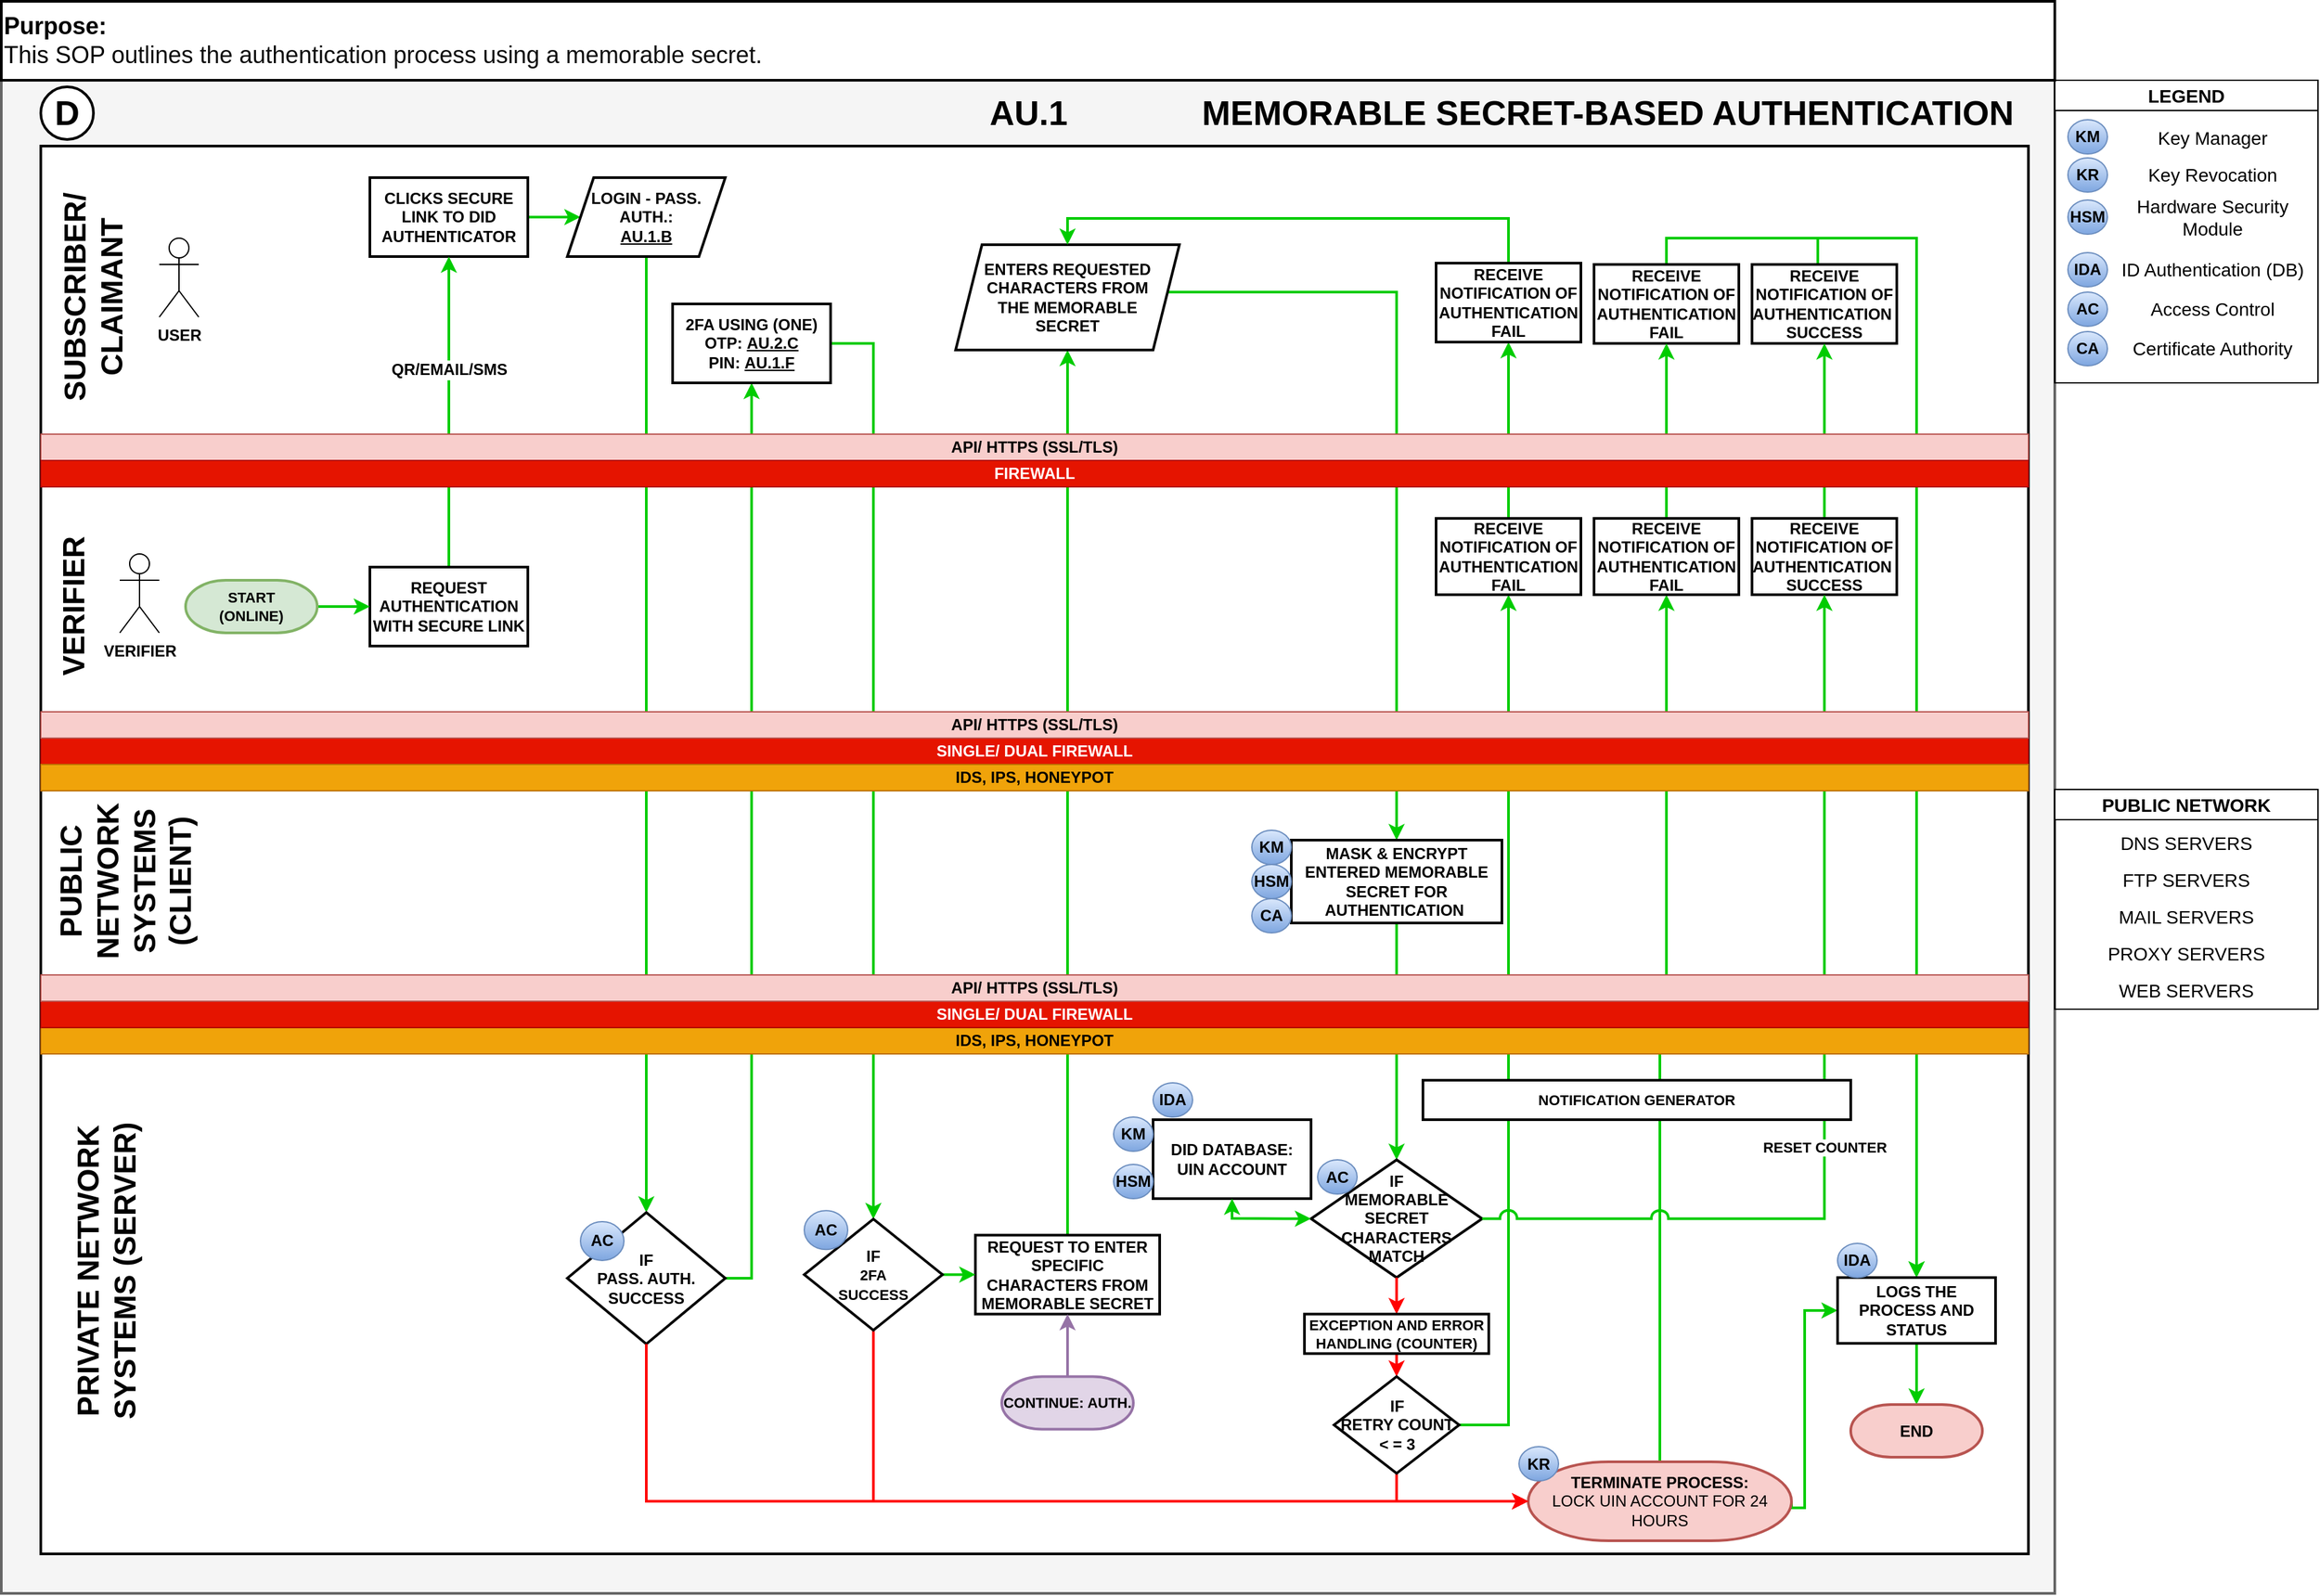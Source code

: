 <mxfile version="24.1.0" type="device">
  <diagram id="O3whct_VJJggGx5-_gyD" name="Page-1">
    <mxGraphModel dx="1050" dy="629" grid="1" gridSize="10" guides="1" tooltips="1" connect="1" arrows="1" fold="1" page="1" pageScale="1" pageWidth="1920" pageHeight="1200" math="0" shadow="0">
      <root>
        <mxCell id="0" />
        <mxCell id="1" parent="0" />
        <mxCell id="OmM2H6elxfBLkE8hMlgf-1" value="" style="rounded=0;whiteSpace=wrap;html=1;fontSize=22;fillColor=#f5f5f5;fontColor=#333333;strokeColor=#666666;direction=east;strokeWidth=2;fontStyle=1" parent="1" vertex="1">
          <mxGeometry x="40" y="1260" width="1560" height="1150" as="geometry" />
        </mxCell>
        <mxCell id="qOvFPBxeKhXxBSsT5dUF-1" value="" style="rounded=0;whiteSpace=wrap;html=1;strokeWidth=2;fontStyle=1" parent="1" vertex="1">
          <mxGeometry x="70" y="1780" width="1510" height="190" as="geometry" />
        </mxCell>
        <mxCell id="OmM2H6elxfBLkE8hMlgf-2" value="" style="rounded=0;whiteSpace=wrap;html=1;strokeWidth=2;fontStyle=1" parent="1" vertex="1">
          <mxGeometry x="70" y="1970" width="1510" height="410" as="geometry" />
        </mxCell>
        <mxCell id="OmM2H6elxfBLkE8hMlgf-3" value="" style="rounded=0;whiteSpace=wrap;html=1;strokeWidth=2;fontStyle=1" parent="1" vertex="1">
          <mxGeometry x="70" y="1550" width="1510" height="230" as="geometry" />
        </mxCell>
        <mxCell id="OmM2H6elxfBLkE8hMlgf-4" value="" style="rounded=0;whiteSpace=wrap;html=1;strokeWidth=2;fontStyle=1" parent="1" vertex="1">
          <mxGeometry x="70" y="1310" width="1510" height="240" as="geometry" />
        </mxCell>
        <mxCell id="OmM2H6elxfBLkE8hMlgf-5" value="" style="edgeStyle=orthogonalEdgeStyle;rounded=0;orthogonalLoop=1;jettySize=auto;html=1;exitX=1;exitY=0.5;exitDx=0;exitDy=0;strokeColor=#00CC00;strokeWidth=2;fontStyle=1;fontSize=11;" parent="1" source="OmM2H6elxfBLkE8hMlgf-6" target="OmM2H6elxfBLkE8hMlgf-10" edge="1">
          <mxGeometry relative="1" as="geometry" />
        </mxCell>
        <mxCell id="OmM2H6elxfBLkE8hMlgf-6" value="CLICKS SECURE LINK TO DID AUTHENTICATOR" style="rounded=0;whiteSpace=wrap;html=1;fontStyle=1;strokeWidth=2;" parent="1" vertex="1">
          <mxGeometry x="320" y="1334" width="120" height="60" as="geometry" />
        </mxCell>
        <mxCell id="OmM2H6elxfBLkE8hMlgf-7" style="edgeStyle=orthogonalEdgeStyle;rounded=0;orthogonalLoop=1;jettySize=auto;html=1;exitX=0.5;exitY=0;exitDx=0;exitDy=0;entryX=0.5;entryY=1;entryDx=0;entryDy=0;strokeColor=#00CC00;strokeWidth=2;fontStyle=1" parent="1" source="OmM2H6elxfBLkE8hMlgf-8" target="OmM2H6elxfBLkE8hMlgf-6" edge="1">
          <mxGeometry relative="1" as="geometry" />
        </mxCell>
        <mxCell id="jJmIBzkaPedCc_jO9P5h-1" value="&lt;b style=&quot;font-size: 12px;&quot;&gt;QR/EMAIL/SMS&lt;/b&gt;" style="edgeLabel;html=1;align=center;verticalAlign=middle;resizable=0;points=[];fontSize=12;" parent="OmM2H6elxfBLkE8hMlgf-7" vertex="1" connectable="0">
          <mxGeometry x="0.178" y="3" relative="1" as="geometry">
            <mxPoint x="3" y="-11" as="offset" />
          </mxGeometry>
        </mxCell>
        <mxCell id="OmM2H6elxfBLkE8hMlgf-8" value="REQUEST AUTHENTICATION WITH SECURE LINK" style="rounded=0;whiteSpace=wrap;html=1;fontStyle=1;strokeWidth=2;" parent="1" vertex="1">
          <mxGeometry x="320" y="1630" width="120" height="60" as="geometry" />
        </mxCell>
        <mxCell id="O60RnO_7-QXSXZ2DlLP7-1" style="edgeStyle=orthogonalEdgeStyle;rounded=0;orthogonalLoop=1;jettySize=auto;html=1;exitX=0.5;exitY=1;exitDx=0;exitDy=0;strokeColor=#00CC00;strokeWidth=2;fontStyle=1;" parent="1" source="OmM2H6elxfBLkE8hMlgf-10" target="OmM2H6elxfBLkE8hMlgf-19" edge="1">
          <mxGeometry relative="1" as="geometry" />
        </mxCell>
        <mxCell id="OmM2H6elxfBLkE8hMlgf-10" value="LOGIN - PASS. AUTH.:&lt;br style=&quot;border-color: var(--border-color); font-size: 12px;&quot;&gt;&lt;u style=&quot;border-color: var(--border-color); font-size: 12px;&quot;&gt;AU.1.B&lt;/u&gt;" style="rounded=0;whiteSpace=wrap;html=1;fontStyle=1;strokeWidth=2;shape=parallelogram;perimeter=parallelogramPerimeter;fixedSize=1;fontSize=12;" parent="1" vertex="1">
          <mxGeometry x="470" y="1334" width="120" height="60" as="geometry" />
        </mxCell>
        <mxCell id="OmM2H6elxfBLkE8hMlgf-61" value="" style="edgeStyle=orthogonalEdgeStyle;rounded=0;orthogonalLoop=1;jettySize=auto;html=1;strokeColor=#00CC00;strokeWidth=2;fontStyle=1;entryX=0.5;entryY=1;entryDx=0;entryDy=0;exitX=1;exitY=0.5;exitDx=0;exitDy=0;" parent="1" source="OmM2H6elxfBLkE8hMlgf-19" target="O60RnO_7-QXSXZ2DlLP7-2" edge="1">
          <mxGeometry relative="1" as="geometry" />
        </mxCell>
        <mxCell id="OmM2H6elxfBLkE8hMlgf-19" value="IF &lt;br&gt;PASS. AUTH. SUCCESS" style="rounded=0;whiteSpace=wrap;html=1;fontStyle=1;strokeWidth=2;shape=rhombus;perimeter=rhombusPerimeter;" parent="1" vertex="1">
          <mxGeometry x="470" y="2120.5" width="120" height="100" as="geometry" />
        </mxCell>
        <mxCell id="OmM2H6elxfBLkE8hMlgf-20" style="edgeStyle=orthogonalEdgeStyle;rounded=0;orthogonalLoop=1;jettySize=auto;html=1;exitX=0.5;exitY=0;exitDx=0;exitDy=0;strokeColor=#00CC00;strokeWidth=2;fontStyle=1;" parent="1" source="OmM2H6elxfBLkE8hMlgf-21" target="OmM2H6elxfBLkE8hMlgf-53" edge="1">
          <mxGeometry relative="1" as="geometry">
            <mxPoint x="1590" y="1870" as="targetPoint" />
            <Array as="points">
              <mxPoint x="1420" y="1400" />
              <mxPoint x="1420" y="1380" />
              <mxPoint x="1495" y="1380" />
            </Array>
          </mxGeometry>
        </mxCell>
        <mxCell id="OmM2H6elxfBLkE8hMlgf-21" value="RECEIVE NOTIFICATION OF AUTHENTICATION&amp;nbsp;&lt;br&gt;SUCCESS" style="rounded=0;whiteSpace=wrap;html=1;fontStyle=1;strokeWidth=2;" parent="1" vertex="1">
          <mxGeometry x="1370" y="1400" width="110" height="60" as="geometry" />
        </mxCell>
        <mxCell id="OmM2H6elxfBLkE8hMlgf-24" value="MEMORABLE SECRET-BASED AUTHENTICATION" style="text;html=1;align=center;verticalAlign=middle;resizable=0;points=[];autosize=1;strokeColor=none;fillColor=none;fontStyle=1;strokeWidth=2;fontSize=26;" parent="1" vertex="1">
          <mxGeometry x="940" y="1265" width="640" height="40" as="geometry" />
        </mxCell>
        <mxCell id="OmM2H6elxfBLkE8hMlgf-25" value="AU.1" style="text;html=1;align=center;verticalAlign=middle;resizable=0;points=[];autosize=1;strokeColor=none;fillColor=none;fontStyle=1;strokeWidth=2;fontSize=26;" parent="1" vertex="1">
          <mxGeometry x="780" y="1265" width="80" height="40" as="geometry" />
        </mxCell>
        <mxCell id="OmM2H6elxfBLkE8hMlgf-26" value="D" style="ellipse;whiteSpace=wrap;html=1;aspect=fixed;strokeWidth=2;fontStyle=1;fontSize=26;" parent="1" vertex="1">
          <mxGeometry x="70" y="1265" width="40" height="40" as="geometry" />
        </mxCell>
        <mxCell id="OmM2H6elxfBLkE8hMlgf-27" value="SUBSCRIBER/ &lt;br style=&quot;font-size: 23px;&quot;&gt;CLAIMANT" style="text;html=1;align=center;verticalAlign=middle;resizable=0;points=[];autosize=1;strokeColor=none;fillColor=none;fontStyle=1;fontSize=23;strokeWidth=2;horizontal=0;" parent="1" vertex="1">
          <mxGeometry x="70" y="1340" width="80" height="170" as="geometry" />
        </mxCell>
        <mxCell id="OmM2H6elxfBLkE8hMlgf-28" value="VERIFIER" style="text;html=1;align=center;verticalAlign=middle;resizable=0;points=[];autosize=1;strokeColor=none;fillColor=none;fontStyle=1;fontSize=23;strokeWidth=2;horizontal=0;" parent="1" vertex="1">
          <mxGeometry x="70" y="1600" width="50" height="120" as="geometry" />
        </mxCell>
        <mxCell id="OmM2H6elxfBLkE8hMlgf-30" value="" style="edgeStyle=orthogonalEdgeStyle;rounded=0;orthogonalLoop=1;jettySize=auto;html=1;strokeColor=#00CC00;strokeWidth=2;fontStyle=1;" parent="1" source="OmM2H6elxfBLkE8hMlgf-31" target="OmM2H6elxfBLkE8hMlgf-8" edge="1">
          <mxGeometry relative="1" as="geometry" />
        </mxCell>
        <mxCell id="OmM2H6elxfBLkE8hMlgf-31" value="&lt;b style=&quot;font-size: 11px;&quot;&gt;START&lt;br&gt;(ONLINE)&lt;br&gt;&lt;/b&gt;" style="strokeWidth=2;html=1;shape=mxgraph.flowchart.terminator;whiteSpace=wrap;fillColor=#d5e8d4;strokeColor=#82b366;fontSize=11;" parent="1" vertex="1">
          <mxGeometry x="180" y="1640" width="100" height="40" as="geometry" />
        </mxCell>
        <mxCell id="OmM2H6elxfBLkE8hMlgf-45" value="AC" style="ellipse;whiteSpace=wrap;html=1;fillColor=#dae8fc;strokeColor=#6c8ebf;gradientColor=#7ea6e0;fontStyle=1" parent="1" vertex="1">
          <mxGeometry x="480" y="2127.5" width="33" height="29.5" as="geometry" />
        </mxCell>
        <mxCell id="OmM2H6elxfBLkE8hMlgf-73" style="edgeStyle=orthogonalEdgeStyle;rounded=0;orthogonalLoop=1;jettySize=auto;html=1;exitX=1;exitY=0.5;exitDx=0;exitDy=0;exitPerimeter=0;entryX=0;entryY=0.5;entryDx=0;entryDy=0;entryPerimeter=0;fontSize=11;fillColor=default;fontStyle=1;strokeWidth=2;strokeColor=#00CC00;" parent="1" source="OmM2H6elxfBLkE8hMlgf-49" target="OmM2H6elxfBLkE8hMlgf-53" edge="1">
          <mxGeometry relative="1" as="geometry">
            <Array as="points">
              <mxPoint x="1400" y="2345" />
              <mxPoint x="1410" y="2345" />
              <mxPoint x="1410" y="2195" />
            </Array>
          </mxGeometry>
        </mxCell>
        <mxCell id="qOvFPBxeKhXxBSsT5dUF-39" style="edgeStyle=orthogonalEdgeStyle;rounded=0;orthogonalLoop=1;jettySize=auto;html=1;exitX=0.5;exitY=0;exitDx=0;exitDy=0;exitPerimeter=0;strokeColor=#00CC00;strokeWidth=2;fontStyle=1;" parent="1" source="OmM2H6elxfBLkE8hMlgf-49" target="qOvFPBxeKhXxBSsT5dUF-30" edge="1">
          <mxGeometry relative="1" as="geometry" />
        </mxCell>
        <mxCell id="OmM2H6elxfBLkE8hMlgf-49" value="&lt;span style=&quot;border-color: var(--border-color);&quot;&gt;&lt;b&gt;TERMINATE PROCESS:&lt;br&gt;&lt;/b&gt;LOCK UIN ACCOUNT FOR 24 HOURS&lt;br&gt;&lt;/span&gt;" style="strokeWidth=2;html=1;shape=mxgraph.flowchart.terminator;whiteSpace=wrap;fillColor=#f8cecc;strokeColor=#b85450;" parent="1" vertex="1">
          <mxGeometry x="1200" y="2310" width="200" height="60" as="geometry" />
        </mxCell>
        <mxCell id="OmM2H6elxfBLkE8hMlgf-50" style="edgeStyle=orthogonalEdgeStyle;rounded=0;orthogonalLoop=1;jettySize=auto;html=1;exitX=0.5;exitY=0;exitDx=0;exitDy=0;strokeColor=#00CC00;strokeWidth=2;fontStyle=1;entryX=0.5;entryY=0;entryDx=0;entryDy=0;entryPerimeter=0;" parent="1" source="OmM2H6elxfBLkE8hMlgf-51" target="OmM2H6elxfBLkE8hMlgf-53" edge="1">
          <mxGeometry relative="1" as="geometry">
            <mxPoint x="1590" y="1870" as="targetPoint" />
          </mxGeometry>
        </mxCell>
        <mxCell id="OmM2H6elxfBLkE8hMlgf-51" value="RECEIVE NOTIFICATION OF AUTHENTICATION FAIL" style="rounded=0;whiteSpace=wrap;html=1;fontStyle=1;strokeWidth=2;" parent="1" vertex="1">
          <mxGeometry x="1250" y="1400" width="110" height="60" as="geometry" />
        </mxCell>
        <mxCell id="OmM2H6elxfBLkE8hMlgf-52" value="" style="edgeStyle=orthogonalEdgeStyle;rounded=0;orthogonalLoop=1;jettySize=auto;html=1;strokeColor=#00CC00;fontStyle=1;strokeWidth=2;" parent="1" source="OmM2H6elxfBLkE8hMlgf-53" target="OmM2H6elxfBLkE8hMlgf-54" edge="1">
          <mxGeometry relative="1" as="geometry" />
        </mxCell>
        <mxCell id="OmM2H6elxfBLkE8hMlgf-53" value="LOGS THE PROCESS AND STATUS" style="rounded=0;whiteSpace=wrap;html=1;fontStyle=1;strokeWidth=2;" parent="1" vertex="1">
          <mxGeometry x="1435" y="2170" width="120" height="50" as="geometry" />
        </mxCell>
        <mxCell id="OmM2H6elxfBLkE8hMlgf-54" value="&lt;b&gt;END&lt;/b&gt;" style="strokeWidth=2;html=1;shape=mxgraph.flowchart.terminator;whiteSpace=wrap;fillColor=#f8cecc;strokeColor=#b85450;" parent="1" vertex="1">
          <mxGeometry x="1445" y="2266.5" width="100" height="40" as="geometry" />
        </mxCell>
        <mxCell id="OmM2H6elxfBLkE8hMlgf-55" value="IDA" style="ellipse;whiteSpace=wrap;html=1;fillColor=#dae8fc;strokeColor=#6c8ebf;gradientColor=#7ea6e0;fontStyle=1" parent="1" vertex="1">
          <mxGeometry x="1435" y="2144" width="30" height="26" as="geometry" />
        </mxCell>
        <mxCell id="OmM2H6elxfBLkE8hMlgf-59" value="KR" style="ellipse;whiteSpace=wrap;html=1;fillColor=#dae8fc;strokeColor=#6c8ebf;gradientColor=#7ea6e0;fontStyle=1" parent="1" vertex="1">
          <mxGeometry x="1193" y="2298.5" width="30" height="26" as="geometry" />
        </mxCell>
        <mxCell id="OmM2H6elxfBLkE8hMlgf-63" style="edgeStyle=orthogonalEdgeStyle;rounded=0;orthogonalLoop=1;jettySize=auto;html=1;exitX=0.5;exitY=0;exitDx=0;exitDy=0;entryX=0.5;entryY=1;entryDx=0;entryDy=0;strokeColor=#00CC00;strokeWidth=2;fontStyle=1;" parent="1" source="OmM2H6elxfBLkE8hMlgf-60" target="OmM2H6elxfBLkE8hMlgf-62" edge="1">
          <mxGeometry relative="1" as="geometry" />
        </mxCell>
        <mxCell id="OmM2H6elxfBLkE8hMlgf-60" value="REQUEST TO ENTER SPECIFIC CHARACTERS FROM MEMORABLE SECRET" style="rounded=0;whiteSpace=wrap;html=1;fontStyle=1;strokeWidth=2;" parent="1" vertex="1">
          <mxGeometry x="780" y="2137.75" width="140" height="60" as="geometry" />
        </mxCell>
        <mxCell id="OmM2H6elxfBLkE8hMlgf-66" style="edgeStyle=orthogonalEdgeStyle;rounded=0;orthogonalLoop=1;jettySize=auto;html=1;exitX=1;exitY=0.5;exitDx=0;exitDy=0;strokeColor=#00CC00;strokeWidth=2;fontStyle=1;" parent="1" source="OmM2H6elxfBLkE8hMlgf-62" target="OmM2H6elxfBLkE8hMlgf-65" edge="1">
          <mxGeometry relative="1" as="geometry">
            <Array as="points">
              <mxPoint x="1100" y="1421" />
            </Array>
          </mxGeometry>
        </mxCell>
        <mxCell id="OmM2H6elxfBLkE8hMlgf-62" value="ENTERS REQUESTED CHARACTERS FROM &lt;br&gt;THE MEMORABLE &lt;br&gt;SECRET" style="rounded=0;whiteSpace=wrap;html=1;fontStyle=1;strokeWidth=2;shape=parallelogram;perimeter=parallelogramPerimeter;fixedSize=1;" parent="1" vertex="1">
          <mxGeometry x="765" y="1385" width="170" height="80" as="geometry" />
        </mxCell>
        <mxCell id="OmM2H6elxfBLkE8hMlgf-69" style="edgeStyle=orthogonalEdgeStyle;rounded=0;orthogonalLoop=1;jettySize=auto;html=1;exitX=0.5;exitY=1;exitDx=0;exitDy=0;entryX=0.5;entryY=0;entryDx=0;entryDy=0;strokeColor=#00CC00;strokeWidth=2;fontStyle=1;" parent="1" source="OmM2H6elxfBLkE8hMlgf-65" target="OmM2H6elxfBLkE8hMlgf-67" edge="1">
          <mxGeometry relative="1" as="geometry" />
        </mxCell>
        <mxCell id="OmM2H6elxfBLkE8hMlgf-71" style="edgeStyle=orthogonalEdgeStyle;rounded=0;orthogonalLoop=1;jettySize=auto;html=1;exitX=0.5;exitY=0;exitDx=0;exitDy=0;entryX=0.5;entryY=1;entryDx=0;entryDy=0;strokeColor=#00CC00;strokeWidth=2;fontStyle=1;" parent="1" source="qOvFPBxeKhXxBSsT5dUF-32" target="OmM2H6elxfBLkE8hMlgf-21" edge="1">
          <mxGeometry relative="1" as="geometry">
            <Array as="points" />
          </mxGeometry>
        </mxCell>
        <mxCell id="OmM2H6elxfBLkE8hMlgf-72" style="edgeStyle=orthogonalEdgeStyle;rounded=0;orthogonalLoop=1;jettySize=auto;html=1;exitX=0.5;exitY=0;exitDx=0;exitDy=0;entryX=0.5;entryY=1;entryDx=0;entryDy=0;strokeColor=#00CC00;strokeWidth=2;fontStyle=1;" parent="1" source="qOvFPBxeKhXxBSsT5dUF-30" target="OmM2H6elxfBLkE8hMlgf-51" edge="1">
          <mxGeometry relative="1" as="geometry" />
        </mxCell>
        <mxCell id="qOvFPBxeKhXxBSsT5dUF-37" style="edgeStyle=orthogonalEdgeStyle;rounded=0;orthogonalLoop=1;jettySize=auto;html=1;exitX=0.5;exitY=1;exitDx=0;exitDy=0;entryX=0.5;entryY=0;entryDx=0;entryDy=0;strokeColor=#FF0000;strokeWidth=2;fontStyle=1;" parent="1" source="qOvFPBxeKhXxBSsT5dUF-35" target="qOvFPBxeKhXxBSsT5dUF-36" edge="1">
          <mxGeometry relative="1" as="geometry" />
        </mxCell>
        <mxCell id="OmM2H6elxfBLkE8hMlgf-67" value="IF&lt;br&gt;MEMORABLE SECRET CHARACTERS&lt;br&gt;MATCH" style="rounded=0;whiteSpace=wrap;html=1;fontStyle=1;strokeWidth=2;shape=rhombus;perimeter=rhombusPerimeter;" parent="1" vertex="1">
          <mxGeometry x="1035" y="2080.5" width="130" height="89.5" as="geometry" />
        </mxCell>
        <mxCell id="OmM2H6elxfBLkE8hMlgf-70" value="AC" style="ellipse;whiteSpace=wrap;html=1;fillColor=#dae8fc;strokeColor=#6c8ebf;gradientColor=#7ea6e0;fontStyle=1" parent="1" vertex="1">
          <mxGeometry x="1040" y="2080.5" width="30" height="26" as="geometry" />
        </mxCell>
        <mxCell id="qOvFPBxeKhXxBSsT5dUF-7" value="&lt;font style=&quot;font-size: 14px;&quot;&gt;PUBLIC NETWORK&lt;/font&gt;" style="swimlane;whiteSpace=wrap;html=1;" parent="1" vertex="1">
          <mxGeometry x="1600" y="1799" width="200" height="167" as="geometry" />
        </mxCell>
        <mxCell id="qOvFPBxeKhXxBSsT5dUF-8" value="DNS SERVERS" style="text;html=1;strokeColor=none;fillColor=none;align=center;verticalAlign=middle;whiteSpace=wrap;rounded=0;fontSize=14;" parent="qOvFPBxeKhXxBSsT5dUF-7" vertex="1">
          <mxGeometry y="27" width="200" height="28" as="geometry" />
        </mxCell>
        <mxCell id="qOvFPBxeKhXxBSsT5dUF-9" value="FTP SERVERS" style="text;html=1;strokeColor=none;fillColor=none;align=center;verticalAlign=middle;whiteSpace=wrap;rounded=0;fontSize=14;" parent="qOvFPBxeKhXxBSsT5dUF-7" vertex="1">
          <mxGeometry y="55" width="200" height="28" as="geometry" />
        </mxCell>
        <mxCell id="qOvFPBxeKhXxBSsT5dUF-10" value="MAIL SERVERS" style="text;html=1;strokeColor=none;fillColor=none;align=center;verticalAlign=middle;whiteSpace=wrap;rounded=0;fontSize=14;" parent="qOvFPBxeKhXxBSsT5dUF-7" vertex="1">
          <mxGeometry y="83" width="200" height="28" as="geometry" />
        </mxCell>
        <mxCell id="qOvFPBxeKhXxBSsT5dUF-11" value="PROXY SERVERS" style="text;html=1;strokeColor=none;fillColor=none;align=center;verticalAlign=middle;whiteSpace=wrap;rounded=0;fontSize=14;" parent="qOvFPBxeKhXxBSsT5dUF-7" vertex="1">
          <mxGeometry y="111" width="200" height="28" as="geometry" />
        </mxCell>
        <mxCell id="qOvFPBxeKhXxBSsT5dUF-12" value="WEB SERVERS" style="text;html=1;strokeColor=none;fillColor=none;align=center;verticalAlign=middle;whiteSpace=wrap;rounded=0;fontSize=14;" parent="qOvFPBxeKhXxBSsT5dUF-7" vertex="1">
          <mxGeometry y="139" width="200" height="28" as="geometry" />
        </mxCell>
        <mxCell id="qOvFPBxeKhXxBSsT5dUF-13" value="&lt;font style=&quot;font-size: 23px;&quot;&gt;PUBLIC &lt;br&gt;NETWORK&lt;br style=&quot;border-color: var(--border-color);&quot;&gt;SYSTEMS &lt;br&gt;(CLIENT)&lt;/font&gt;" style="text;html=1;align=center;verticalAlign=middle;resizable=0;points=[];autosize=1;strokeColor=none;fillColor=none;fontStyle=1;fontSize=21;strokeWidth=2;horizontal=0;" parent="1" vertex="1">
          <mxGeometry x="70" y="1804" width="130" height="130" as="geometry" />
        </mxCell>
        <mxCell id="qOvFPBxeKhXxBSsT5dUF-14" value="&lt;font style=&quot;font-size: 23px;&quot;&gt;PRIVATE NETWORK&lt;br style=&quot;border-color: var(--border-color);&quot;&gt;SYSTEMS (SERVER)&lt;/font&gt;" style="text;html=1;align=center;verticalAlign=middle;resizable=0;points=[];autosize=1;strokeColor=none;fillColor=none;fontStyle=1;fontSize=21;strokeWidth=2;horizontal=0;" parent="1" vertex="1">
          <mxGeometry x="80" y="2045.25" width="80" height="240" as="geometry" />
        </mxCell>
        <mxCell id="qOvFPBxeKhXxBSsT5dUF-22" style="edgeStyle=orthogonalEdgeStyle;rounded=0;orthogonalLoop=1;jettySize=auto;html=1;exitX=0.5;exitY=1;exitDx=0;exitDy=0;entryX=0;entryY=0.5;entryDx=0;entryDy=0;entryPerimeter=0;strokeColor=#FF0000;strokeWidth=2;fontStyle=1;" parent="1" source="OmM2H6elxfBLkE8hMlgf-19" target="OmM2H6elxfBLkE8hMlgf-49" edge="1">
          <mxGeometry relative="1" as="geometry">
            <Array as="points">
              <mxPoint x="530" y="2340" />
            </Array>
            <mxPoint x="587.5" y="2314.25" as="sourcePoint" />
          </mxGeometry>
        </mxCell>
        <mxCell id="qOvFPBxeKhXxBSsT5dUF-30" value="RECEIVE NOTIFICATION OF AUTHENTICATION FAIL" style="rounded=0;whiteSpace=wrap;html=1;fontStyle=1;strokeWidth=2;" parent="1" vertex="1">
          <mxGeometry x="1250" y="1593" width="110" height="58" as="geometry" />
        </mxCell>
        <mxCell id="qOvFPBxeKhXxBSsT5dUF-32" value="RECEIVE NOTIFICATION OF AUTHENTICATION&amp;nbsp;&lt;br&gt;SUCCESS" style="rounded=0;whiteSpace=wrap;html=1;fontStyle=1;strokeWidth=2;" parent="1" vertex="1">
          <mxGeometry x="1370" y="1593" width="110" height="58" as="geometry" />
        </mxCell>
        <mxCell id="qOvFPBxeKhXxBSsT5dUF-38" style="edgeStyle=orthogonalEdgeStyle;rounded=0;orthogonalLoop=1;jettySize=auto;html=1;exitX=0.5;exitY=1;exitDx=0;exitDy=0;entryX=0;entryY=0.5;entryDx=0;entryDy=0;entryPerimeter=0;strokeColor=#FF0000;strokeWidth=2;fontStyle=1;" parent="1" source="qOvFPBxeKhXxBSsT5dUF-36" target="OmM2H6elxfBLkE8hMlgf-49" edge="1">
          <mxGeometry relative="1" as="geometry">
            <mxPoint x="1214.37" y="2321.42" as="targetPoint" />
          </mxGeometry>
        </mxCell>
        <mxCell id="qOvFPBxeKhXxBSsT5dUF-43" style="edgeStyle=orthogonalEdgeStyle;rounded=0;orthogonalLoop=1;jettySize=auto;html=1;exitX=1;exitY=0.5;exitDx=0;exitDy=0;entryX=0.5;entryY=1;entryDx=0;entryDy=0;strokeColor=#00CC00;strokeWidth=2;fontStyle=1;" parent="1" source="qOvFPBxeKhXxBSsT5dUF-36" target="qOvFPBxeKhXxBSsT5dUF-40" edge="1">
          <mxGeometry relative="1" as="geometry" />
        </mxCell>
        <mxCell id="qOvFPBxeKhXxBSsT5dUF-36" value="IF &lt;br&gt;RETRY COUNT &lt;br&gt;&amp;lt; = 3" style="rounded=0;whiteSpace=wrap;html=1;fontStyle=1;strokeWidth=2;shape=rhombus;perimeter=rhombusPerimeter;" parent="1" vertex="1">
          <mxGeometry x="1052.5" y="2245.25" width="95" height="73.5" as="geometry" />
        </mxCell>
        <mxCell id="qOvFPBxeKhXxBSsT5dUF-44" style="edgeStyle=orthogonalEdgeStyle;rounded=0;orthogonalLoop=1;jettySize=auto;html=1;exitX=0.5;exitY=0;exitDx=0;exitDy=0;entryX=0.5;entryY=1;entryDx=0;entryDy=0;strokeColor=#00CC00;strokeWidth=2;fontStyle=1;" parent="1" source="qOvFPBxeKhXxBSsT5dUF-40" target="qOvFPBxeKhXxBSsT5dUF-42" edge="1">
          <mxGeometry relative="1" as="geometry" />
        </mxCell>
        <mxCell id="qOvFPBxeKhXxBSsT5dUF-40" value="RECEIVE NOTIFICATION OF AUTHENTICATION FAIL" style="rounded=0;whiteSpace=wrap;html=1;fontStyle=1;strokeWidth=2;" parent="1" vertex="1">
          <mxGeometry x="1130" y="1593" width="110" height="58" as="geometry" />
        </mxCell>
        <mxCell id="qOvFPBxeKhXxBSsT5dUF-45" style="edgeStyle=orthogonalEdgeStyle;rounded=0;orthogonalLoop=1;jettySize=auto;html=1;exitX=0.5;exitY=0;exitDx=0;exitDy=0;entryX=0.5;entryY=0;entryDx=0;entryDy=0;strokeColor=#00CC00;strokeWidth=2;fontStyle=1;" parent="1" source="qOvFPBxeKhXxBSsT5dUF-42" target="OmM2H6elxfBLkE8hMlgf-62" edge="1">
          <mxGeometry relative="1" as="geometry" />
        </mxCell>
        <mxCell id="qOvFPBxeKhXxBSsT5dUF-42" value="RECEIVE NOTIFICATION OF AUTHENTICATION FAIL" style="rounded=0;whiteSpace=wrap;html=1;fontStyle=1;strokeWidth=2;" parent="1" vertex="1">
          <mxGeometry x="1130" y="1399" width="110" height="60" as="geometry" />
        </mxCell>
        <mxCell id="2Rl6WGIzVl-MafBtlHYw-15" value="&lt;font style=&quot;font-size: 14px;&quot;&gt;LEGEND&lt;/font&gt;" style="swimlane;whiteSpace=wrap;html=1;" parent="1" vertex="1">
          <mxGeometry x="1600" y="1260" width="200" height="230" as="geometry" />
        </mxCell>
        <mxCell id="2Rl6WGIzVl-MafBtlHYw-16" value="KM" style="ellipse;whiteSpace=wrap;html=1;fillColor=#dae8fc;strokeColor=#6c8ebf;gradientColor=#7ea6e0;fontStyle=1" parent="2Rl6WGIzVl-MafBtlHYw-15" vertex="1">
          <mxGeometry x="10" y="30" width="30" height="26" as="geometry" />
        </mxCell>
        <mxCell id="2Rl6WGIzVl-MafBtlHYw-17" value="IDA" style="ellipse;whiteSpace=wrap;html=1;fillColor=#dae8fc;strokeColor=#6c8ebf;gradientColor=#7ea6e0;fontStyle=1" parent="2Rl6WGIzVl-MafBtlHYw-15" vertex="1">
          <mxGeometry x="10" y="131" width="30" height="26" as="geometry" />
        </mxCell>
        <mxCell id="2Rl6WGIzVl-MafBtlHYw-18" value="HSM" style="ellipse;whiteSpace=wrap;html=1;fillColor=#dae8fc;strokeColor=#6c8ebf;gradientColor=#7ea6e0;fontStyle=1" parent="2Rl6WGIzVl-MafBtlHYw-15" vertex="1">
          <mxGeometry x="10" y="91" width="30" height="26" as="geometry" />
        </mxCell>
        <mxCell id="2Rl6WGIzVl-MafBtlHYw-19" value="KR" style="ellipse;whiteSpace=wrap;html=1;fillColor=#dae8fc;strokeColor=#6c8ebf;gradientColor=#7ea6e0;fontStyle=1" parent="2Rl6WGIzVl-MafBtlHYw-15" vertex="1">
          <mxGeometry x="10" y="59" width="30" height="26" as="geometry" />
        </mxCell>
        <mxCell id="2Rl6WGIzVl-MafBtlHYw-20" value="Key Manager" style="text;html=1;strokeColor=none;fillColor=none;align=center;verticalAlign=middle;whiteSpace=wrap;rounded=0;fontSize=14;" parent="2Rl6WGIzVl-MafBtlHYw-15" vertex="1">
          <mxGeometry x="40" y="30" width="160" height="28" as="geometry" />
        </mxCell>
        <mxCell id="2Rl6WGIzVl-MafBtlHYw-21" value="Key Revocation" style="text;html=1;strokeColor=none;fillColor=none;align=center;verticalAlign=middle;whiteSpace=wrap;rounded=0;fontSize=14;" parent="2Rl6WGIzVl-MafBtlHYw-15" vertex="1">
          <mxGeometry x="40" y="58" width="160" height="28" as="geometry" />
        </mxCell>
        <mxCell id="2Rl6WGIzVl-MafBtlHYw-22" value="Hardware Security Module" style="text;html=1;strokeColor=none;fillColor=none;align=center;verticalAlign=middle;whiteSpace=wrap;rounded=0;fontSize=14;" parent="2Rl6WGIzVl-MafBtlHYw-15" vertex="1">
          <mxGeometry x="40" y="90" width="160" height="28" as="geometry" />
        </mxCell>
        <mxCell id="2Rl6WGIzVl-MafBtlHYw-23" value="ID Authentication (DB)" style="text;html=1;strokeColor=none;fillColor=none;align=center;verticalAlign=middle;whiteSpace=wrap;rounded=0;fontSize=14;" parent="2Rl6WGIzVl-MafBtlHYw-15" vertex="1">
          <mxGeometry x="40" y="130" width="160" height="28" as="geometry" />
        </mxCell>
        <mxCell id="2Rl6WGIzVl-MafBtlHYw-24" value="AC" style="ellipse;whiteSpace=wrap;html=1;fillColor=#dae8fc;strokeColor=#6c8ebf;gradientColor=#7ea6e0;fontStyle=1" parent="2Rl6WGIzVl-MafBtlHYw-15" vertex="1">
          <mxGeometry x="10" y="161" width="30" height="26" as="geometry" />
        </mxCell>
        <mxCell id="2Rl6WGIzVl-MafBtlHYw-25" value="Access Control" style="text;html=1;strokeColor=none;fillColor=none;align=center;verticalAlign=middle;whiteSpace=wrap;rounded=0;fontSize=14;" parent="2Rl6WGIzVl-MafBtlHYw-15" vertex="1">
          <mxGeometry x="40" y="160" width="160" height="28" as="geometry" />
        </mxCell>
        <mxCell id="2Rl6WGIzVl-MafBtlHYw-26" value="Certificate Authority" style="text;html=1;strokeColor=none;fillColor=none;align=center;verticalAlign=middle;whiteSpace=wrap;rounded=0;fontSize=14;" parent="2Rl6WGIzVl-MafBtlHYw-15" vertex="1">
          <mxGeometry x="40" y="190" width="160" height="28" as="geometry" />
        </mxCell>
        <mxCell id="2Rl6WGIzVl-MafBtlHYw-27" value="CA" style="ellipse;whiteSpace=wrap;html=1;fillColor=#dae8fc;strokeColor=#6c8ebf;gradientColor=#7ea6e0;fontStyle=1" parent="2Rl6WGIzVl-MafBtlHYw-15" vertex="1">
          <mxGeometry x="10" y="191" width="30" height="26" as="geometry" />
        </mxCell>
        <mxCell id="2Rl6WGIzVl-MafBtlHYw-31" value="USER" style="shape=umlActor;verticalLabelPosition=bottom;verticalAlign=top;html=1;outlineConnect=0;fontStyle=1" parent="1" vertex="1">
          <mxGeometry x="160" y="1380" width="30" height="60" as="geometry" />
        </mxCell>
        <mxCell id="2Rl6WGIzVl-MafBtlHYw-32" value="VERIFIER" style="shape=umlActor;verticalLabelPosition=bottom;verticalAlign=top;html=1;outlineConnect=0;fontStyle=1" parent="1" vertex="1">
          <mxGeometry x="130" y="1620" width="30" height="60" as="geometry" />
        </mxCell>
        <mxCell id="2Rl6WGIzVl-MafBtlHYw-42" value="" style="group" parent="1" vertex="1" connectable="0">
          <mxGeometry x="990" y="1830" width="190" height="78" as="geometry" />
        </mxCell>
        <mxCell id="OmM2H6elxfBLkE8hMlgf-65" value="MASK &amp;amp; ENCRYPT ENTERED MEMORABLE SECRET FOR AUTHENTICATION&amp;nbsp;" style="rounded=0;whiteSpace=wrap;html=1;fontStyle=1;strokeWidth=2;" parent="2Rl6WGIzVl-MafBtlHYw-42" vertex="1">
          <mxGeometry x="30" y="7.5" width="160" height="63" as="geometry" />
        </mxCell>
        <mxCell id="2Rl6WGIzVl-MafBtlHYw-39" value="CA" style="ellipse;whiteSpace=wrap;html=1;fillColor=#dae8fc;strokeColor=#6c8ebf;gradientColor=#7ea6e0;fontStyle=1" parent="2Rl6WGIzVl-MafBtlHYw-42" vertex="1">
          <mxGeometry y="52" width="30" height="26" as="geometry" />
        </mxCell>
        <mxCell id="2Rl6WGIzVl-MafBtlHYw-40" value="HSM" style="ellipse;whiteSpace=wrap;html=1;fillColor=#dae8fc;strokeColor=#6c8ebf;gradientColor=#7ea6e0;fontStyle=1" parent="2Rl6WGIzVl-MafBtlHYw-42" vertex="1">
          <mxGeometry y="26" width="30" height="26" as="geometry" />
        </mxCell>
        <mxCell id="2Rl6WGIzVl-MafBtlHYw-41" value="KM" style="ellipse;whiteSpace=wrap;html=1;fillColor=#dae8fc;strokeColor=#6c8ebf;gradientColor=#7ea6e0;fontStyle=1" parent="2Rl6WGIzVl-MafBtlHYw-42" vertex="1">
          <mxGeometry width="30" height="26" as="geometry" />
        </mxCell>
        <mxCell id="2M3MlvWhhvcYojc0kBgk-2" style="edgeStyle=orthogonalEdgeStyle;rounded=0;orthogonalLoop=1;jettySize=auto;html=1;exitX=0.5;exitY=0;exitDx=0;exitDy=0;exitPerimeter=0;strokeColor=#9673a6;strokeWidth=2;fontStyle=1;fillColor=#e1d5e7;" parent="1" source="2M3MlvWhhvcYojc0kBgk-1" target="OmM2H6elxfBLkE8hMlgf-60" edge="1">
          <mxGeometry relative="1" as="geometry" />
        </mxCell>
        <mxCell id="2M3MlvWhhvcYojc0kBgk-1" value="&lt;b style=&quot;font-size: 11px;&quot;&gt;CONTINUE: AUTH.&lt;br&gt;&lt;/b&gt;" style="strokeWidth=2;html=1;shape=mxgraph.flowchart.terminator;whiteSpace=wrap;fillColor=#e1d5e7;strokeColor=#9673a6;fontSize=11;" parent="1" vertex="1">
          <mxGeometry x="800" y="2245.25" width="100" height="40" as="geometry" />
        </mxCell>
        <mxCell id="O60RnO_7-QXSXZ2DlLP7-6" style="edgeStyle=orthogonalEdgeStyle;rounded=0;orthogonalLoop=1;jettySize=auto;html=1;exitX=1;exitY=0.5;exitDx=0;exitDy=0;strokeColor=#00CC00;strokeWidth=2;fontStyle=1;" parent="1" source="O60RnO_7-QXSXZ2DlLP7-2" target="O60RnO_7-QXSXZ2DlLP7-3" edge="1">
          <mxGeometry relative="1" as="geometry" />
        </mxCell>
        <mxCell id="O60RnO_7-QXSXZ2DlLP7-2" value="2FA USING (ONE)&lt;br style=&quot;border-color: var(--border-color); font-size: 12px;&quot;&gt;OTP:&amp;nbsp;&lt;u style=&quot;border-color: var(--border-color); font-size: 12px;&quot;&gt;AU.2.C&lt;/u&gt;&lt;br style=&quot;border-color: var(--border-color); font-size: 12px;&quot;&gt;&lt;span style=&quot;border-color: var(--border-color); font-size: 12px;&quot;&gt;PIN:&amp;nbsp;&lt;/span&gt;&lt;u style=&quot;border-color: var(--border-color); font-size: 12px;&quot;&gt;AU.1.F&lt;/u&gt;" style="rounded=0;whiteSpace=wrap;html=1;fontStyle=1;strokeWidth=2;fontSize=12;" parent="1" vertex="1">
          <mxGeometry x="550" y="1430" width="120" height="60" as="geometry" />
        </mxCell>
        <mxCell id="O60RnO_7-QXSXZ2DlLP7-5" style="edgeStyle=orthogonalEdgeStyle;rounded=0;orthogonalLoop=1;jettySize=auto;html=1;exitX=0.5;exitY=1;exitDx=0;exitDy=0;entryX=0;entryY=0.5;entryDx=0;entryDy=0;entryPerimeter=0;strokeColor=#FF0000;strokeWidth=2;fontStyle=1;" parent="1" source="O60RnO_7-QXSXZ2DlLP7-3" target="OmM2H6elxfBLkE8hMlgf-49" edge="1">
          <mxGeometry relative="1" as="geometry" />
        </mxCell>
        <mxCell id="O60RnO_7-QXSXZ2DlLP7-7" style="edgeStyle=orthogonalEdgeStyle;rounded=0;orthogonalLoop=1;jettySize=auto;html=1;exitX=1;exitY=0.5;exitDx=0;exitDy=0;entryX=0;entryY=0.5;entryDx=0;entryDy=0;strokeColor=#00CC00;strokeWidth=2;fontStyle=1;" parent="1" source="O60RnO_7-QXSXZ2DlLP7-3" target="OmM2H6elxfBLkE8hMlgf-60" edge="1">
          <mxGeometry relative="1" as="geometry" />
        </mxCell>
        <mxCell id="O60RnO_7-QXSXZ2DlLP7-3" value="IF&lt;br style=&quot;border-color: var(--border-color); font-size: 11px;&quot;&gt;&lt;span style=&quot;font-size: 11px;&quot;&gt;2FA&lt;/span&gt;&lt;br style=&quot;border-color: var(--border-color); font-size: 11px;&quot;&gt;&lt;span style=&quot;font-size: 11px;&quot;&gt;SUCCESS&lt;/span&gt;" style="rounded=0;whiteSpace=wrap;html=1;fontStyle=1;strokeWidth=2;shape=rhombus;perimeter=rhombusPerimeter;" parent="1" vertex="1">
          <mxGeometry x="650" y="2125.5" width="105" height="84.5" as="geometry" />
        </mxCell>
        <mxCell id="O60RnO_7-QXSXZ2DlLP7-4" value="AC" style="ellipse;whiteSpace=wrap;html=1;fillColor=#dae8fc;strokeColor=#6c8ebf;gradientColor=#7ea6e0;fontStyle=1" parent="1" vertex="1">
          <mxGeometry x="650" y="2119.17" width="33" height="29.5" as="geometry" />
        </mxCell>
        <mxCell id="O60RnO_7-QXSXZ2DlLP7-9" value="" style="group" parent="1" connectable="0" vertex="1">
          <mxGeometry x="885" y="2020" width="150" height="90" as="geometry" />
        </mxCell>
        <mxCell id="OmM2H6elxfBLkE8hMlgf-23" value="DID DATABASE:&lt;br&gt;UIN ACCOUNT" style="rounded=0;whiteSpace=wrap;html=1;fontStyle=1;strokeWidth=2;" parent="O60RnO_7-QXSXZ2DlLP7-9" vertex="1">
          <mxGeometry x="30" y="30" width="120" height="60" as="geometry" />
        </mxCell>
        <mxCell id="OmM2H6elxfBLkE8hMlgf-46" value="HSM" style="ellipse;whiteSpace=wrap;html=1;fillColor=#dae8fc;strokeColor=#6c8ebf;gradientColor=#7ea6e0;fontStyle=1" parent="O60RnO_7-QXSXZ2DlLP7-9" vertex="1">
          <mxGeometry y="64" width="30" height="26" as="geometry" />
        </mxCell>
        <mxCell id="OmM2H6elxfBLkE8hMlgf-47" value="KM" style="ellipse;whiteSpace=wrap;html=1;fillColor=#dae8fc;strokeColor=#6c8ebf;gradientColor=#7ea6e0;fontStyle=1" parent="O60RnO_7-QXSXZ2DlLP7-9" vertex="1">
          <mxGeometry y="28" width="30" height="26" as="geometry" />
        </mxCell>
        <mxCell id="O60RnO_7-QXSXZ2DlLP7-8" value="IDA" style="ellipse;whiteSpace=wrap;html=1;fillColor=#dae8fc;strokeColor=#6c8ebf;gradientColor=#7ea6e0;fontStyle=1" parent="O60RnO_7-QXSXZ2DlLP7-9" vertex="1">
          <mxGeometry x="30" y="2" width="30" height="26" as="geometry" />
        </mxCell>
        <mxCell id="O60RnO_7-QXSXZ2DlLP7-10" style="edgeStyle=orthogonalEdgeStyle;rounded=0;orthogonalLoop=1;jettySize=auto;html=1;exitX=0;exitY=0.5;exitDx=0;exitDy=0;entryX=0.5;entryY=1;entryDx=0;entryDy=0;entryPerimeter=0;strokeColor=#00CC00;strokeWidth=2;fontStyle=1;startArrow=classic;startFill=1;" parent="1" source="OmM2H6elxfBLkE8hMlgf-67" target="OmM2H6elxfBLkE8hMlgf-23" edge="1">
          <mxGeometry relative="1" as="geometry">
            <Array as="points">
              <mxPoint x="1015" y="2125" />
              <mxPoint x="975" y="2125" />
            </Array>
          </mxGeometry>
        </mxCell>
        <mxCell id="2Rl6WGIzVl-MafBtlHYw-36" value="" style="group" parent="1" vertex="1" connectable="0">
          <mxGeometry x="70" y="1529" width="1510" height="40" as="geometry" />
        </mxCell>
        <mxCell id="qOvFPBxeKhXxBSsT5dUF-6" value="API/ HTTPS (SSL/TLS)" style="shape=label;whiteSpace=wrap;html=1;boundedLbl=1;backgroundOutline=1;darkOpacity=0.05;darkOpacity2=0.1;fillColor=#f8cecc;strokeColor=#b85450;rounded=0;fontStyle=1" parent="2Rl6WGIzVl-MafBtlHYw-36" vertex="1">
          <mxGeometry width="1510" height="20" as="geometry" />
        </mxCell>
        <mxCell id="OmM2H6elxfBLkE8hMlgf-43" value="&lt;b&gt;FIREWALL&lt;/b&gt;" style="shape=label;whiteSpace=wrap;html=1;boundedLbl=1;backgroundOutline=1;darkOpacity=0.05;darkOpacity2=0.1;fillColor=#e51400;fontColor=#ffffff;strokeColor=#B20000;rounded=0;" parent="2Rl6WGIzVl-MafBtlHYw-36" vertex="1">
          <mxGeometry y="20" width="1510" height="20" as="geometry" />
        </mxCell>
        <mxCell id="2SZX4zMh1KNv_WUjCaDj-1" value="" style="edgeStyle=orthogonalEdgeStyle;rounded=0;orthogonalLoop=1;jettySize=auto;html=1;exitX=0.5;exitY=1;exitDx=0;exitDy=0;entryX=0.5;entryY=0;entryDx=0;entryDy=0;strokeColor=#FF0000;strokeWidth=2;fontStyle=1;" parent="1" source="OmM2H6elxfBLkE8hMlgf-67" target="qOvFPBxeKhXxBSsT5dUF-35" edge="1">
          <mxGeometry relative="1" as="geometry">
            <mxPoint x="1100" y="2186" as="sourcePoint" />
            <mxPoint x="1100" y="2245" as="targetPoint" />
          </mxGeometry>
        </mxCell>
        <mxCell id="qOvFPBxeKhXxBSsT5dUF-35" value="EXCEPTION AND ERROR HANDLING (COUNTER)" style="rounded=0;whiteSpace=wrap;html=1;fontStyle=1;strokeWidth=2;fontSize=11;shape=label;boundedLbl=1;backgroundOutline=1;size=9.769;" parent="1" vertex="1">
          <mxGeometry x="1030" y="2197.75" width="140" height="30" as="geometry" />
        </mxCell>
        <mxCell id="qOvFPBxeKhXxBSsT5dUF-33" value="RESET COUNTER" style="edgeStyle=orthogonalEdgeStyle;rounded=0;orthogonalLoop=1;jettySize=auto;html=1;exitX=1;exitY=0.5;exitDx=0;exitDy=0;entryX=0.5;entryY=1;entryDx=0;entryDy=0;strokeColor=#00CC00;strokeWidth=2;fontStyle=1;jumpStyle=arc;jumpSize=11;" parent="1" source="OmM2H6elxfBLkE8hMlgf-67" target="qOvFPBxeKhXxBSsT5dUF-32" edge="1">
          <mxGeometry x="-0.143" relative="1" as="geometry">
            <Array as="points">
              <mxPoint x="1425" y="2125" />
            </Array>
            <mxPoint x="1100" y="2221" as="sourcePoint" />
            <mxPoint x="1420" y="1460" as="targetPoint" />
            <mxPoint as="offset" />
          </mxGeometry>
        </mxCell>
        <mxCell id="qOvFPBxeKhXxBSsT5dUF-34" value="NOTIFICATION GENERATOR" style="rounded=0;whiteSpace=wrap;html=1;fontStyle=1;strokeWidth=2;fontSize=11;fillColor=default;strokeColor=default;" parent="1" vertex="1">
          <mxGeometry x="1120" y="2020" width="325" height="30" as="geometry" />
        </mxCell>
        <mxCell id="2Rl6WGIzVl-MafBtlHYw-34" value="" style="group" parent="1" vertex="1" connectable="0">
          <mxGeometry x="70" y="1940" width="1510" height="60" as="geometry" />
        </mxCell>
        <mxCell id="2Rl6WGIzVl-MafBtlHYw-37" value="" style="group" parent="2Rl6WGIzVl-MafBtlHYw-34" vertex="1" connectable="0">
          <mxGeometry width="1510" height="60" as="geometry" />
        </mxCell>
        <mxCell id="qOvFPBxeKhXxBSsT5dUF-2" value="" style="group;fontStyle=0" parent="2Rl6WGIzVl-MafBtlHYw-37" vertex="1" connectable="0">
          <mxGeometry y="20" width="1510" height="40" as="geometry" />
        </mxCell>
        <mxCell id="qOvFPBxeKhXxBSsT5dUF-4" value="&lt;b&gt;IDS, IPS, HONEYPOT&lt;/b&gt;" style="shape=label;whiteSpace=wrap;html=1;boundedLbl=1;backgroundOutline=1;darkOpacity=0.05;darkOpacity2=0.1;fillColor=#f0a30a;strokeColor=#BD7000;rounded=0;fontColor=#000000;" parent="qOvFPBxeKhXxBSsT5dUF-2" vertex="1">
          <mxGeometry y="20" width="1510" height="20" as="geometry" />
        </mxCell>
        <mxCell id="qOvFPBxeKhXxBSsT5dUF-3" value="&lt;b style=&quot;border-color: var(--border-color);&quot;&gt;SINGLE/ DUAL FIREWALL&lt;/b&gt;" style="shape=label;whiteSpace=wrap;html=1;boundedLbl=1;backgroundOutline=1;darkOpacity=0.05;darkOpacity2=0.1;fillColor=#e51400;fontColor=#ffffff;strokeColor=#B20000;rounded=0;" parent="qOvFPBxeKhXxBSsT5dUF-2" vertex="1">
          <mxGeometry width="1510" height="20" as="geometry" />
        </mxCell>
        <mxCell id="2Rl6WGIzVl-MafBtlHYw-33" value="API/ HTTPS (SSL/TLS)" style="shape=label;whiteSpace=wrap;html=1;boundedLbl=1;backgroundOutline=1;darkOpacity=0.05;darkOpacity2=0.1;fillColor=#f8cecc;strokeColor=#b85450;rounded=0;fontStyle=1" parent="2Rl6WGIzVl-MafBtlHYw-37" vertex="1">
          <mxGeometry width="1510" height="20" as="geometry" />
        </mxCell>
        <mxCell id="2Rl6WGIzVl-MafBtlHYw-38" value="" style="group" parent="1" vertex="1" connectable="0">
          <mxGeometry x="70" y="1740" width="1510" height="60" as="geometry" />
        </mxCell>
        <mxCell id="OmM2H6elxfBLkE8hMlgf-56" value="" style="group;fontStyle=0" parent="2Rl6WGIzVl-MafBtlHYw-38" vertex="1" connectable="0">
          <mxGeometry y="20" width="1510" height="40" as="geometry" />
        </mxCell>
        <mxCell id="OmM2H6elxfBLkE8hMlgf-57" value="&lt;b&gt;SINGLE/ DUAL FIREWALL&lt;/b&gt;" style="shape=label;whiteSpace=wrap;html=1;boundedLbl=1;backgroundOutline=1;darkOpacity=0.05;darkOpacity2=0.1;fillColor=#e51400;fontColor=#ffffff;strokeColor=#B20000;rounded=0;" parent="OmM2H6elxfBLkE8hMlgf-56" vertex="1">
          <mxGeometry width="1510" height="20" as="geometry" />
        </mxCell>
        <mxCell id="OmM2H6elxfBLkE8hMlgf-58" value="&lt;b&gt;IDS, IPS, HONEYPOT&lt;/b&gt;" style="shape=label;whiteSpace=wrap;html=1;boundedLbl=1;backgroundOutline=1;darkOpacity=0.05;darkOpacity2=0.1;fillColor=#f0a30a;strokeColor=#BD7000;rounded=0;fontColor=#000000;" parent="OmM2H6elxfBLkE8hMlgf-56" vertex="1">
          <mxGeometry y="20" width="1510" height="20" as="geometry" />
        </mxCell>
        <mxCell id="qOvFPBxeKhXxBSsT5dUF-5" value="API/ HTTPS (SSL/TLS)" style="shape=label;whiteSpace=wrap;html=1;boundedLbl=1;backgroundOutline=1;darkOpacity=0.05;darkOpacity2=0.1;fillColor=#f8cecc;strokeColor=#b85450;rounded=0;fontStyle=1" parent="2Rl6WGIzVl-MafBtlHYw-38" vertex="1">
          <mxGeometry width="1510" height="20" as="geometry" />
        </mxCell>
        <mxCell id="YTMYIAvzqA7abZ0iXTCf-1" value="&lt;div style=&quot;font-size: 18px;&quot;&gt;&lt;font style=&quot;font-size: 18px;&quot;&gt;&lt;b style=&quot;font-size: 18px;&quot;&gt;Purpose:&lt;/b&gt;&lt;/font&gt;&lt;/div&gt;&lt;div style=&quot;font-size: 18px;&quot;&gt;This SOP o&lt;span style=&quot;background-color: rgb(255, 255, 255); color: rgb(13, 13, 13); font-size: 18px; white-space-collapse: preserve;&quot;&gt;utlines the authentication process using a memorable secret.&lt;/span&gt;&lt;br style=&quot;font-size: 18px;&quot;&gt;&lt;/div&gt;" style="whiteSpace=wrap;html=1;align=left;rounded=0;strokeWidth=2;verticalAlign=middle;fontFamily=Helvetica;fontSize=18;fontStyle=0;" vertex="1" parent="1">
          <mxGeometry x="40" y="1200" width="1560" height="60" as="geometry" />
        </mxCell>
      </root>
    </mxGraphModel>
  </diagram>
</mxfile>
